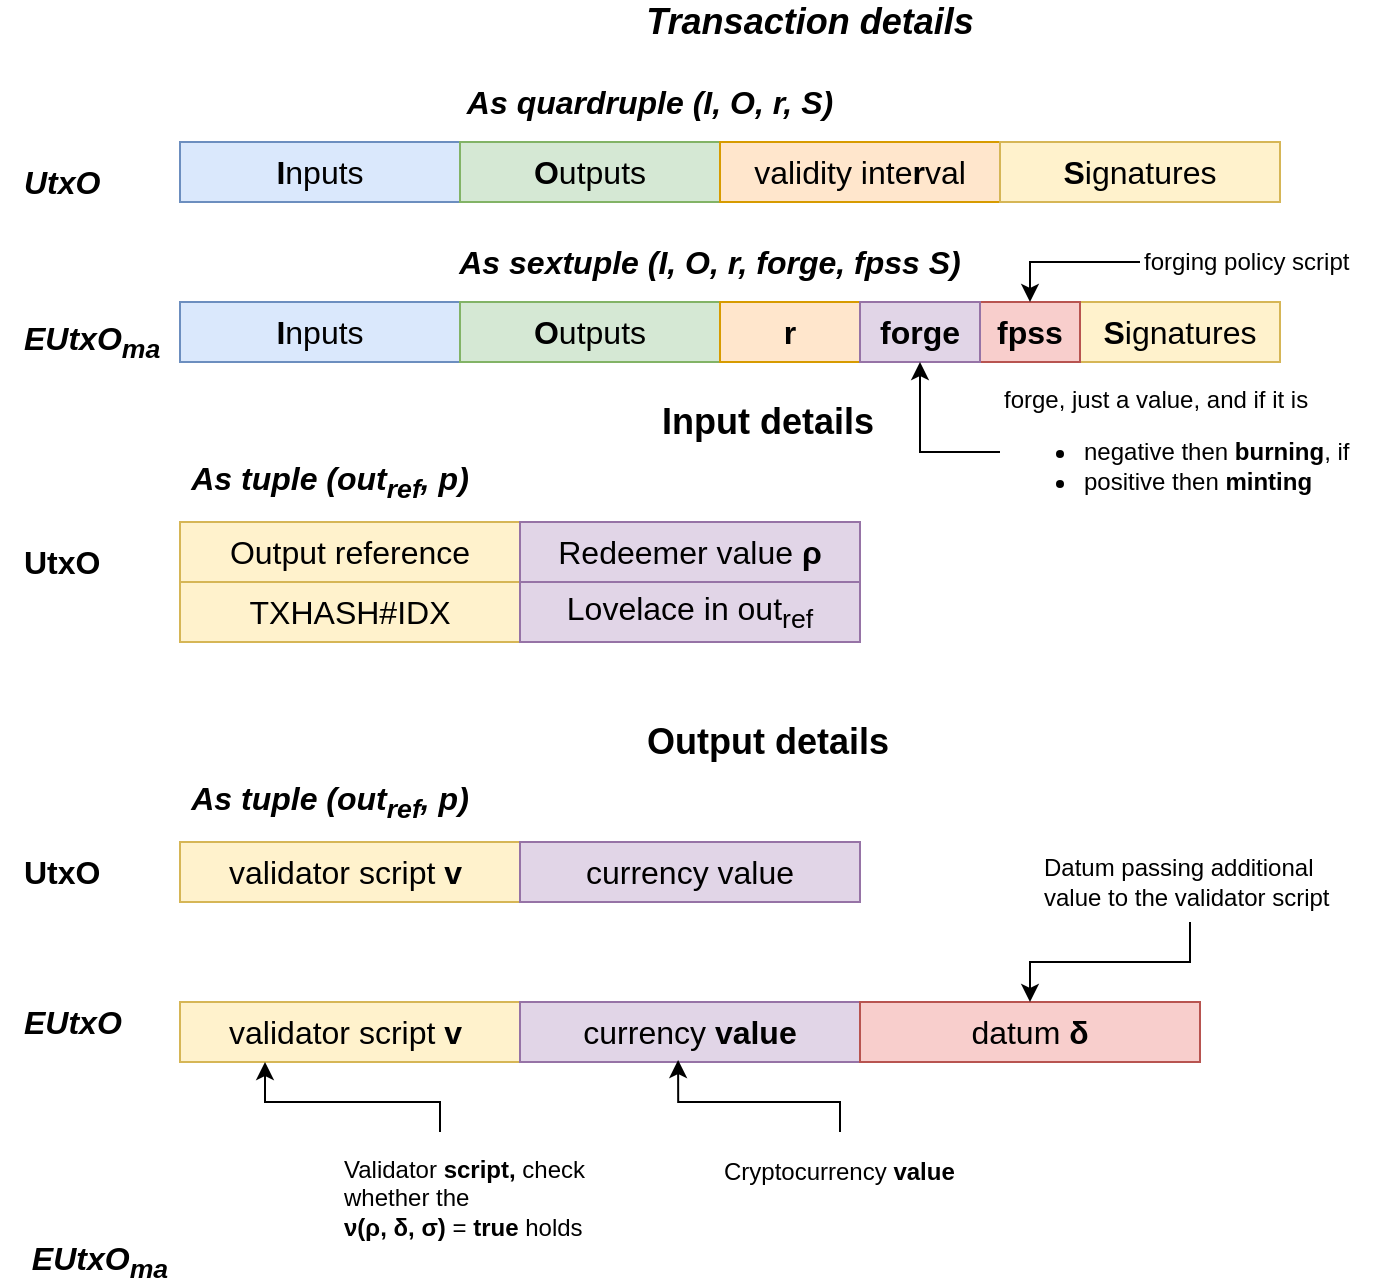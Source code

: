 <mxfile version="13.2.3" type="github"><diagram id="7_p1hkqxYILquXL9CQbw" name="Page-1"><mxGraphModel dx="1215" dy="660" grid="1" gridSize="10" guides="1" tooltips="1" connect="1" arrows="1" fold="1" page="1" pageScale="1" pageWidth="827" pageHeight="1169" math="0" shadow="0"><root><mxCell id="0"/><mxCell id="1" parent="0"/><mxCell id="qSWezv779OkNC9o3LwI9-1" value="UtxO&lt;br&gt;" style="text;html=1;strokeColor=none;fillColor=none;align=left;verticalAlign=middle;whiteSpace=wrap;rounded=0;fontSize=16;fontStyle=3" vertex="1" parent="1"><mxGeometry x="40" y="100" width="100" height="20" as="geometry"/></mxCell><mxCell id="qSWezv779OkNC9o3LwI9-2" value="&lt;b&gt;I&lt;/b&gt;nputs" style="rounded=0;whiteSpace=wrap;html=1;fontSize=16;fillColor=#dae8fc;strokeColor=#6c8ebf;" vertex="1" parent="1"><mxGeometry x="120" y="90" width="140" height="30" as="geometry"/></mxCell><mxCell id="qSWezv779OkNC9o3LwI9-3" value="&lt;b&gt;O&lt;/b&gt;utputs&lt;span style=&quot;color: rgba(0 , 0 , 0 , 0) ; font-family: monospace ; font-size: 0px&quot;&gt;%3CmxGraphModel%3E%3Croot%3E%3CmxCell%20id%3D%220%22%2F%3E%3CmxCell%20id%3D%221%22%20parent%3D%220%22%2F%3E%3CmxCell%20id%3D%222%22%20value%3D%22Inputs%22%20style%3D%22rounded%3D0%3BwhiteSpace%3Dwrap%3Bhtml%3D1%3BfontSize%3D16%3B%22%20vertex%3D%221%22%20parent%3D%221%22%3E%3CmxGeometry%20x%3D%22120%22%20y%3D%2240%22%20width%3D%22140%22%20height%3D%2230%22%20as%3D%22geometry%22%2F%3E%3C%2FmxCell%3E%3C%2Froot%3E%3C%2FmxGraphModel%3E&lt;/span&gt;" style="rounded=0;whiteSpace=wrap;html=1;fontSize=16;fillColor=#d5e8d4;strokeColor=#82b366;" vertex="1" parent="1"><mxGeometry x="260" y="90" width="130" height="30" as="geometry"/></mxCell><mxCell id="qSWezv779OkNC9o3LwI9-4" value="validity inte&lt;b&gt;r&lt;/b&gt;val" style="rounded=0;whiteSpace=wrap;html=1;fontSize=16;fillColor=#ffe6cc;strokeColor=#d79b00;" vertex="1" parent="1"><mxGeometry x="390" y="90" width="140" height="30" as="geometry"/></mxCell><mxCell id="qSWezv779OkNC9o3LwI9-5" value="&lt;b&gt;S&lt;/b&gt;ignatures" style="rounded=0;whiteSpace=wrap;html=1;fontSize=16;fillColor=#fff2cc;strokeColor=#d6b656;" vertex="1" parent="1"><mxGeometry x="530" y="90" width="140" height="30" as="geometry"/></mxCell><mxCell id="qSWezv779OkNC9o3LwI9-6" value="EUtxO&lt;sub&gt;ma&lt;/sub&gt;&lt;br&gt;" style="text;html=1;strokeColor=none;fillColor=none;align=left;verticalAlign=middle;whiteSpace=wrap;rounded=0;fontSize=16;fontStyle=3" vertex="1" parent="1"><mxGeometry x="40" y="180" width="80" height="20" as="geometry"/></mxCell><mxCell id="qSWezv779OkNC9o3LwI9-7" value="&lt;b&gt;I&lt;/b&gt;nputs" style="rounded=0;whiteSpace=wrap;html=1;fontSize=16;fillColor=#dae8fc;strokeColor=#6c8ebf;" vertex="1" parent="1"><mxGeometry x="120" y="170" width="140" height="30" as="geometry"/></mxCell><mxCell id="qSWezv779OkNC9o3LwI9-8" value="&lt;b&gt;O&lt;/b&gt;utputs&lt;span style=&quot;color: rgba(0 , 0 , 0 , 0) ; font-family: monospace ; font-size: 0px&quot;&gt;%3CmxGraphModel%3E%3Croot%3E%3CmxCell%20id%3D%220%22%2F%3E%3CmxCell%20id%3D%221%22%20parent%3D%220%22%2F%3E%3CmxCell%20id%3D%222%22%20value%3D%22Inputs%22%20style%3D%22rounded%3D0%3BwhiteSpace%3Dwrap%3Bhtml%3D1%3BfontSize%3D16%3B%22%20vertex%3D%221%22%20parent%3D%221%22%3E%3CmxGeometry%20x%3D%22120%22%20y%3D%2240%22%20width%3D%22140%22%20height%3D%2230%22%20as%3D%22geometry%22%2F%3E%3C%2FmxCell%3E%3C%2Froot%3E%3C%2FmxGraphModel%3E&lt;/span&gt;" style="rounded=0;whiteSpace=wrap;html=1;fontSize=16;fillColor=#d5e8d4;strokeColor=#82b366;" vertex="1" parent="1"><mxGeometry x="260" y="170" width="130" height="30" as="geometry"/></mxCell><mxCell id="qSWezv779OkNC9o3LwI9-9" value="&lt;b&gt;r&lt;/b&gt;" style="rounded=0;whiteSpace=wrap;html=1;fontSize=16;fillColor=#ffe6cc;strokeColor=#d79b00;" vertex="1" parent="1"><mxGeometry x="390" y="170" width="70" height="30" as="geometry"/></mxCell><mxCell id="qSWezv779OkNC9o3LwI9-10" value="&lt;b&gt;S&lt;/b&gt;ignatures" style="rounded=0;whiteSpace=wrap;html=1;fontSize=16;fillColor=#fff2cc;strokeColor=#d6b656;" vertex="1" parent="1"><mxGeometry x="570" y="170" width="100" height="30" as="geometry"/></mxCell><mxCell id="qSWezv779OkNC9o3LwI9-11" style="edgeStyle=orthogonalEdgeStyle;rounded=0;orthogonalLoop=1;jettySize=auto;html=1;exitX=0.5;exitY=1;exitDx=0;exitDy=0;fontSize=16;" edge="1" parent="1" source="qSWezv779OkNC9o3LwI9-1" target="qSWezv779OkNC9o3LwI9-1"><mxGeometry relative="1" as="geometry"/></mxCell><mxCell id="qSWezv779OkNC9o3LwI9-12" value="&lt;b&gt;fpss&lt;/b&gt;" style="rounded=0;whiteSpace=wrap;html=1;fontSize=16;fillColor=#f8cecc;strokeColor=#b85450;" vertex="1" parent="1"><mxGeometry x="520" y="170" width="50" height="30" as="geometry"/></mxCell><mxCell id="qSWezv779OkNC9o3LwI9-13" value="&lt;b&gt;forge&lt;/b&gt;" style="rounded=0;whiteSpace=wrap;html=1;fontSize=16;fillColor=#e1d5e7;strokeColor=#9673a6;" vertex="1" parent="1"><mxGeometry x="460" y="170" width="60" height="30" as="geometry"/></mxCell><mxCell id="qSWezv779OkNC9o3LwI9-15" value="Input details" style="text;html=1;strokeColor=none;fillColor=none;align=center;verticalAlign=middle;whiteSpace=wrap;rounded=0;fontSize=18;fontStyle=1" vertex="1" parent="1"><mxGeometry x="351" y="220" width="126" height="20" as="geometry"/></mxCell><mxCell id="qSWezv779OkNC9o3LwI9-16" value="&lt;span style=&quot;font-style: italic ; font-weight: 700&quot;&gt;As quardruple (I, O, r, S)&lt;/span&gt;" style="text;html=1;strokeColor=none;fillColor=none;align=center;verticalAlign=middle;whiteSpace=wrap;rounded=0;fontSize=16;" vertex="1" parent="1"><mxGeometry x="250" y="60" width="210" height="20" as="geometry"/></mxCell><mxCell id="qSWezv779OkNC9o3LwI9-17" value="&lt;span style=&quot;font-style: italic ; font-weight: 700&quot;&gt;As sextuple (I, O, r, forge, fpss S)&lt;/span&gt;" style="text;html=1;strokeColor=none;fillColor=none;align=center;verticalAlign=middle;whiteSpace=wrap;rounded=0;fontSize=16;" vertex="1" parent="1"><mxGeometry x="250" y="140" width="270" height="20" as="geometry"/></mxCell><mxCell id="qSWezv779OkNC9o3LwI9-19" value="Output reference" style="rounded=0;whiteSpace=wrap;html=1;fontSize=16;fillColor=#fff2cc;strokeColor=#d6b656;" vertex="1" parent="1"><mxGeometry x="120" y="280" width="170" height="30" as="geometry"/></mxCell><mxCell id="qSWezv779OkNC9o3LwI9-21" value="UtxO" style="text;html=1;strokeColor=none;fillColor=none;align=left;verticalAlign=middle;whiteSpace=wrap;rounded=0;fontSize=16;fontStyle=1" vertex="1" parent="1"><mxGeometry x="40" y="290" width="50" height="20" as="geometry"/></mxCell><mxCell id="qSWezv779OkNC9o3LwI9-25" value="EUtxO&lt;sub&gt;ma&lt;/sub&gt;&lt;br&gt;" style="text;html=1;strokeColor=none;fillColor=none;align=center;verticalAlign=middle;whiteSpace=wrap;rounded=0;fontSize=16;fontStyle=3" vertex="1" parent="1"><mxGeometry x="30" y="640" width="100" height="20" as="geometry"/></mxCell><mxCell id="qSWezv779OkNC9o3LwI9-28" value="Transaction details" style="text;html=1;strokeColor=none;fillColor=none;align=center;verticalAlign=middle;whiteSpace=wrap;rounded=0;fontSize=18;fontStyle=3" vertex="1" parent="1"><mxGeometry x="350" y="20" width="170" height="20" as="geometry"/></mxCell><mxCell id="qSWezv779OkNC9o3LwI9-30" value="&lt;span style=&quot;font-style: italic ; font-weight: 700&quot;&gt;As tuple (out&lt;sub&gt;ref&lt;/sub&gt;, p)&lt;/span&gt;" style="text;html=1;strokeColor=none;fillColor=none;align=center;verticalAlign=middle;whiteSpace=wrap;rounded=0;fontSize=16;" vertex="1" parent="1"><mxGeometry x="120" y="250" width="150" height="20" as="geometry"/></mxCell><mxCell id="qSWezv779OkNC9o3LwI9-32" value="Redeemer value&amp;nbsp;&lt;b style=&quot;text-align: left&quot;&gt;&lt;font style=&quot;font-size: 16px&quot;&gt;ρ&lt;/font&gt;&lt;/b&gt;" style="rounded=0;whiteSpace=wrap;html=1;fontSize=16;fillColor=#e1d5e7;strokeColor=#9673a6;" vertex="1" parent="1"><mxGeometry x="290" y="280" width="170" height="30" as="geometry"/></mxCell><mxCell id="qSWezv779OkNC9o3LwI9-33" value="TXHASH#IDX" style="rounded=0;whiteSpace=wrap;html=1;fontSize=16;fillColor=#fff2cc;strokeColor=#d6b656;" vertex="1" parent="1"><mxGeometry x="120" y="310" width="170" height="30" as="geometry"/></mxCell><mxCell id="qSWezv779OkNC9o3LwI9-34" value="Lovelace in out&lt;sub&gt;ref&lt;/sub&gt;" style="rounded=0;whiteSpace=wrap;html=1;fontSize=16;fillColor=#e1d5e7;strokeColor=#9673a6;" vertex="1" parent="1"><mxGeometry x="290" y="310" width="170" height="30" as="geometry"/></mxCell><mxCell id="qSWezv779OkNC9o3LwI9-35" value="Output details" style="text;html=1;strokeColor=none;fillColor=none;align=center;verticalAlign=middle;whiteSpace=wrap;rounded=0;fontSize=18;fontStyle=1" vertex="1" parent="1"><mxGeometry x="351" y="380" width="126" height="20" as="geometry"/></mxCell><mxCell id="qSWezv779OkNC9o3LwI9-36" value="UtxO" style="text;html=1;strokeColor=none;fillColor=none;align=left;verticalAlign=middle;whiteSpace=wrap;rounded=0;fontSize=16;fontStyle=1" vertex="1" parent="1"><mxGeometry x="40" y="445" width="50" height="20" as="geometry"/></mxCell><mxCell id="qSWezv779OkNC9o3LwI9-37" value="validator script &lt;b&gt;v&amp;nbsp;&lt;/b&gt;" style="rounded=0;whiteSpace=wrap;html=1;fontSize=16;fillColor=#fff2cc;strokeColor=#d6b656;" vertex="1" parent="1"><mxGeometry x="120" y="440" width="170" height="30" as="geometry"/></mxCell><mxCell id="qSWezv779OkNC9o3LwI9-38" value="&lt;span style=&quot;font-style: italic ; font-weight: 700&quot;&gt;As tuple (out&lt;sub&gt;ref&lt;/sub&gt;, p)&lt;/span&gt;" style="text;html=1;strokeColor=none;fillColor=none;align=center;verticalAlign=middle;whiteSpace=wrap;rounded=0;fontSize=16;" vertex="1" parent="1"><mxGeometry x="120" y="410" width="150" height="20" as="geometry"/></mxCell><mxCell id="qSWezv779OkNC9o3LwI9-39" value="currency value" style="rounded=0;whiteSpace=wrap;html=1;fontSize=16;fillColor=#e1d5e7;strokeColor=#9673a6;" vertex="1" parent="1"><mxGeometry x="290" y="440" width="170" height="30" as="geometry"/></mxCell><mxCell id="qSWezv779OkNC9o3LwI9-43" value="EUtxO" style="text;html=1;strokeColor=none;fillColor=none;align=left;verticalAlign=middle;whiteSpace=wrap;rounded=0;fontSize=16;fontStyle=3" vertex="1" parent="1"><mxGeometry x="40" y="520" width="80" height="20" as="geometry"/></mxCell><mxCell id="qSWezv779OkNC9o3LwI9-44" value="validator script &lt;b&gt;v&amp;nbsp;&lt;/b&gt;" style="rounded=0;whiteSpace=wrap;html=1;fontSize=16;fillColor=#fff2cc;strokeColor=#d6b656;" vertex="1" parent="1"><mxGeometry x="120" y="520" width="170" height="30" as="geometry"/></mxCell><mxCell id="qSWezv779OkNC9o3LwI9-46" value="currency &lt;b&gt;value&lt;/b&gt;" style="rounded=0;whiteSpace=wrap;html=1;fontSize=16;fillColor=#e1d5e7;strokeColor=#9673a6;" vertex="1" parent="1"><mxGeometry x="290" y="520" width="170" height="30" as="geometry"/></mxCell><mxCell id="qSWezv779OkNC9o3LwI9-47" value="datum &lt;b&gt;δ&lt;/b&gt;" style="rounded=0;whiteSpace=wrap;html=1;fontSize=16;fillColor=#f8cecc;strokeColor=#b85450;" vertex="1" parent="1"><mxGeometry x="460" y="520" width="170" height="30" as="geometry"/></mxCell><mxCell id="qSWezv779OkNC9o3LwI9-50" style="edgeStyle=orthogonalEdgeStyle;rounded=0;orthogonalLoop=1;jettySize=auto;html=1;entryX=0.5;entryY=0;entryDx=0;entryDy=0;fontSize=12;" edge="1" parent="1" source="qSWezv779OkNC9o3LwI9-49" target="qSWezv779OkNC9o3LwI9-47"><mxGeometry relative="1" as="geometry"/></mxCell><mxCell id="qSWezv779OkNC9o3LwI9-49" value="Datum passing additional value to the validator script" style="text;html=1;align=left;verticalAlign=middle;whiteSpace=wrap;rounded=0;fontSize=12;" vertex="1" parent="1"><mxGeometry x="550" y="440" width="150" height="40" as="geometry"/></mxCell><mxCell id="qSWezv779OkNC9o3LwI9-52" style="edgeStyle=orthogonalEdgeStyle;rounded=0;orthogonalLoop=1;jettySize=auto;html=1;fontSize=12;entryX=0.465;entryY=0.967;entryDx=0;entryDy=0;entryPerimeter=0;" edge="1" parent="1" source="qSWezv779OkNC9o3LwI9-51" target="qSWezv779OkNC9o3LwI9-46"><mxGeometry relative="1" as="geometry"><mxPoint x="370" y="560" as="targetPoint"/><Array as="points"><mxPoint x="369" y="570"/></Array></mxGeometry></mxCell><mxCell id="qSWezv779OkNC9o3LwI9-51" value="Cryptocurrency &lt;b&gt;value&lt;/b&gt;" style="text;html=1;align=left;verticalAlign=middle;whiteSpace=wrap;rounded=0;fontSize=12;" vertex="1" parent="1"><mxGeometry x="390" y="585" width="120" height="40" as="geometry"/></mxCell><mxCell id="qSWezv779OkNC9o3LwI9-54" style="edgeStyle=orthogonalEdgeStyle;rounded=0;orthogonalLoop=1;jettySize=auto;html=1;entryX=0.25;entryY=1;entryDx=0;entryDy=0;fontSize=12;" edge="1" parent="1" source="qSWezv779OkNC9o3LwI9-53" target="qSWezv779OkNC9o3LwI9-44"><mxGeometry relative="1" as="geometry"><Array as="points"><mxPoint x="250" y="570"/><mxPoint x="163" y="570"/></Array></mxGeometry></mxCell><mxCell id="qSWezv779OkNC9o3LwI9-53" value="Validator &lt;b&gt;script, &lt;/b&gt;check whether the&lt;br&gt;&lt;b&gt;ν(ρ, δ, σ)&lt;/b&gt; = &lt;b&gt;true&lt;/b&gt; holds&lt;b&gt;&lt;br&gt;&lt;/b&gt;" style="text;html=1;align=left;verticalAlign=middle;whiteSpace=wrap;rounded=0;fontSize=12;" vertex="1" parent="1"><mxGeometry x="200" y="585" width="150" height="65" as="geometry"/></mxCell><mxCell id="qSWezv779OkNC9o3LwI9-56" style="edgeStyle=orthogonalEdgeStyle;rounded=0;orthogonalLoop=1;jettySize=auto;html=1;entryX=0.5;entryY=0;entryDx=0;entryDy=0;fontSize=12;" edge="1" parent="1" source="qSWezv779OkNC9o3LwI9-55" target="qSWezv779OkNC9o3LwI9-12"><mxGeometry relative="1" as="geometry"/></mxCell><mxCell id="qSWezv779OkNC9o3LwI9-55" value="forging policy script" style="text;html=1;align=left;verticalAlign=middle;whiteSpace=wrap;rounded=0;fontSize=12;" vertex="1" parent="1"><mxGeometry x="600" y="130" width="120" height="40" as="geometry"/></mxCell><mxCell id="qSWezv779OkNC9o3LwI9-58" style="edgeStyle=orthogonalEdgeStyle;rounded=0;orthogonalLoop=1;jettySize=auto;html=1;entryX=0.5;entryY=1;entryDx=0;entryDy=0;fontSize=12;" edge="1" parent="1" source="qSWezv779OkNC9o3LwI9-57" target="qSWezv779OkNC9o3LwI9-13"><mxGeometry relative="1" as="geometry"/></mxCell><mxCell id="qSWezv779OkNC9o3LwI9-57" value="forge, just a value, and if it is&amp;nbsp;&lt;br&gt;&lt;ul&gt;&lt;li&gt;negative then &lt;b&gt;burning&lt;/b&gt;, if&lt;/li&gt;&lt;li&gt;positive then &lt;b&gt;minting&lt;/b&gt;&lt;/li&gt;&lt;/ul&gt;" style="text;html=1;align=left;verticalAlign=middle;whiteSpace=wrap;rounded=0;fontSize=12;" vertex="1" parent="1"><mxGeometry x="530" y="210" width="180" height="70" as="geometry"/></mxCell></root></mxGraphModel></diagram></mxfile>